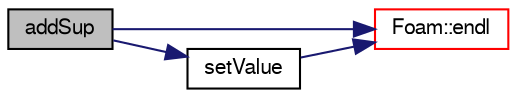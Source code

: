 digraph "addSup"
{
  bgcolor="transparent";
  edge [fontname="FreeSans",fontsize="10",labelfontname="FreeSans",labelfontsize="10"];
  node [fontname="FreeSans",fontsize="10",shape=record];
  rankdir="LR";
  Node96 [label="addSup",height=0.2,width=0.4,color="black", fillcolor="grey75", style="filled", fontcolor="black"];
  Node96 -> Node97 [color="midnightblue",fontsize="10",style="solid",fontname="FreeSans"];
  Node97 [label="Foam::endl",height=0.2,width=0.4,color="red",URL="$a21124.html#a2db8fe02a0d3909e9351bb4275b23ce4",tooltip="Add newline and flush stream. "];
  Node96 -> Node99 [color="midnightblue",fontsize="10",style="solid",fontname="FreeSans"];
  Node99 [label="setValue",height=0.2,width=0.4,color="black",URL="$a23526.html#aa05f35e3c9707ca2f49b315938ecb693",tooltip="Set value. "];
  Node99 -> Node97 [color="midnightblue",fontsize="10",style="solid",fontname="FreeSans"];
}
